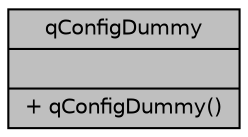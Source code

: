 digraph "qConfigDummy"
{
 // INTERACTIVE_SVG=YES
  bgcolor="transparent";
  edge [fontname="Helvetica",fontsize="10",labelfontname="Helvetica",labelfontsize="10"];
  node [fontname="Helvetica",fontsize="10",shape=record];
  Node1 [label="{qConfigDummy\n||+ qConfigDummy()\l}",height=0.2,width=0.4,color="black", fillcolor="grey75", style="filled", fontcolor="black"];
}
